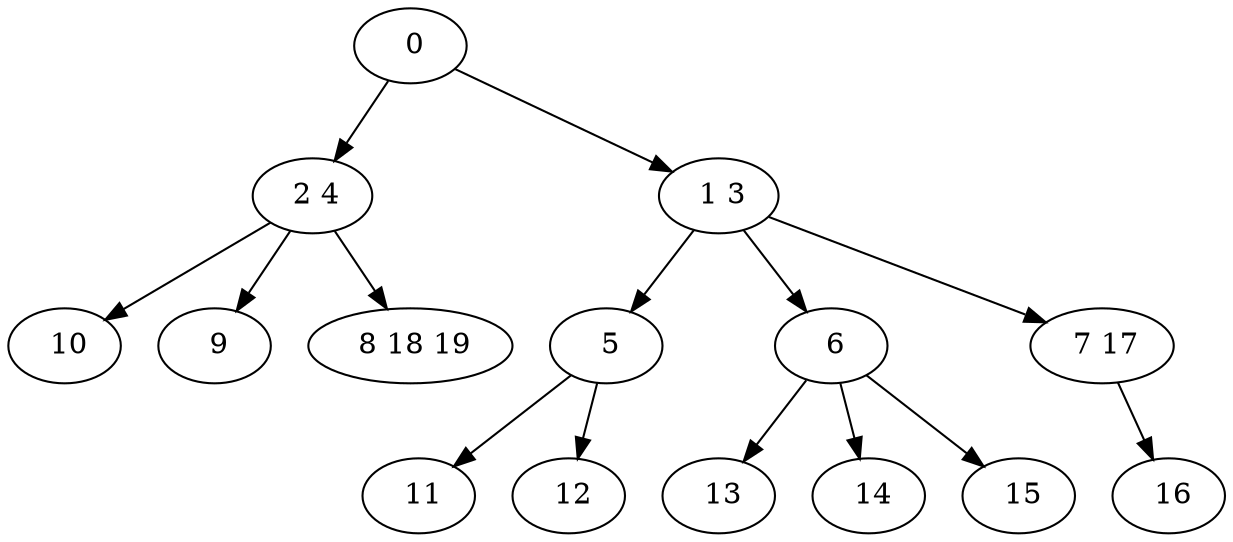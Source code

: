 digraph mytree {
" 0" -> " 2 4";
" 0" -> " 1 3";
" 2 4" -> " 10";
" 2 4" -> " 9";
" 2 4" -> " 8 18 19";
" 1 3" -> " 5";
" 1 3" -> " 6";
" 1 3" -> " 7 17";
" 10";
" 5" -> " 11";
" 5" -> " 12";
" 11";
" 12";
" 6" -> " 13";
" 6" -> " 14";
" 6" -> " 15";
" 13";
" 14";
" 15";
" 16";
" 7 17" -> " 16";
" 9";
" 8 18 19";
}
